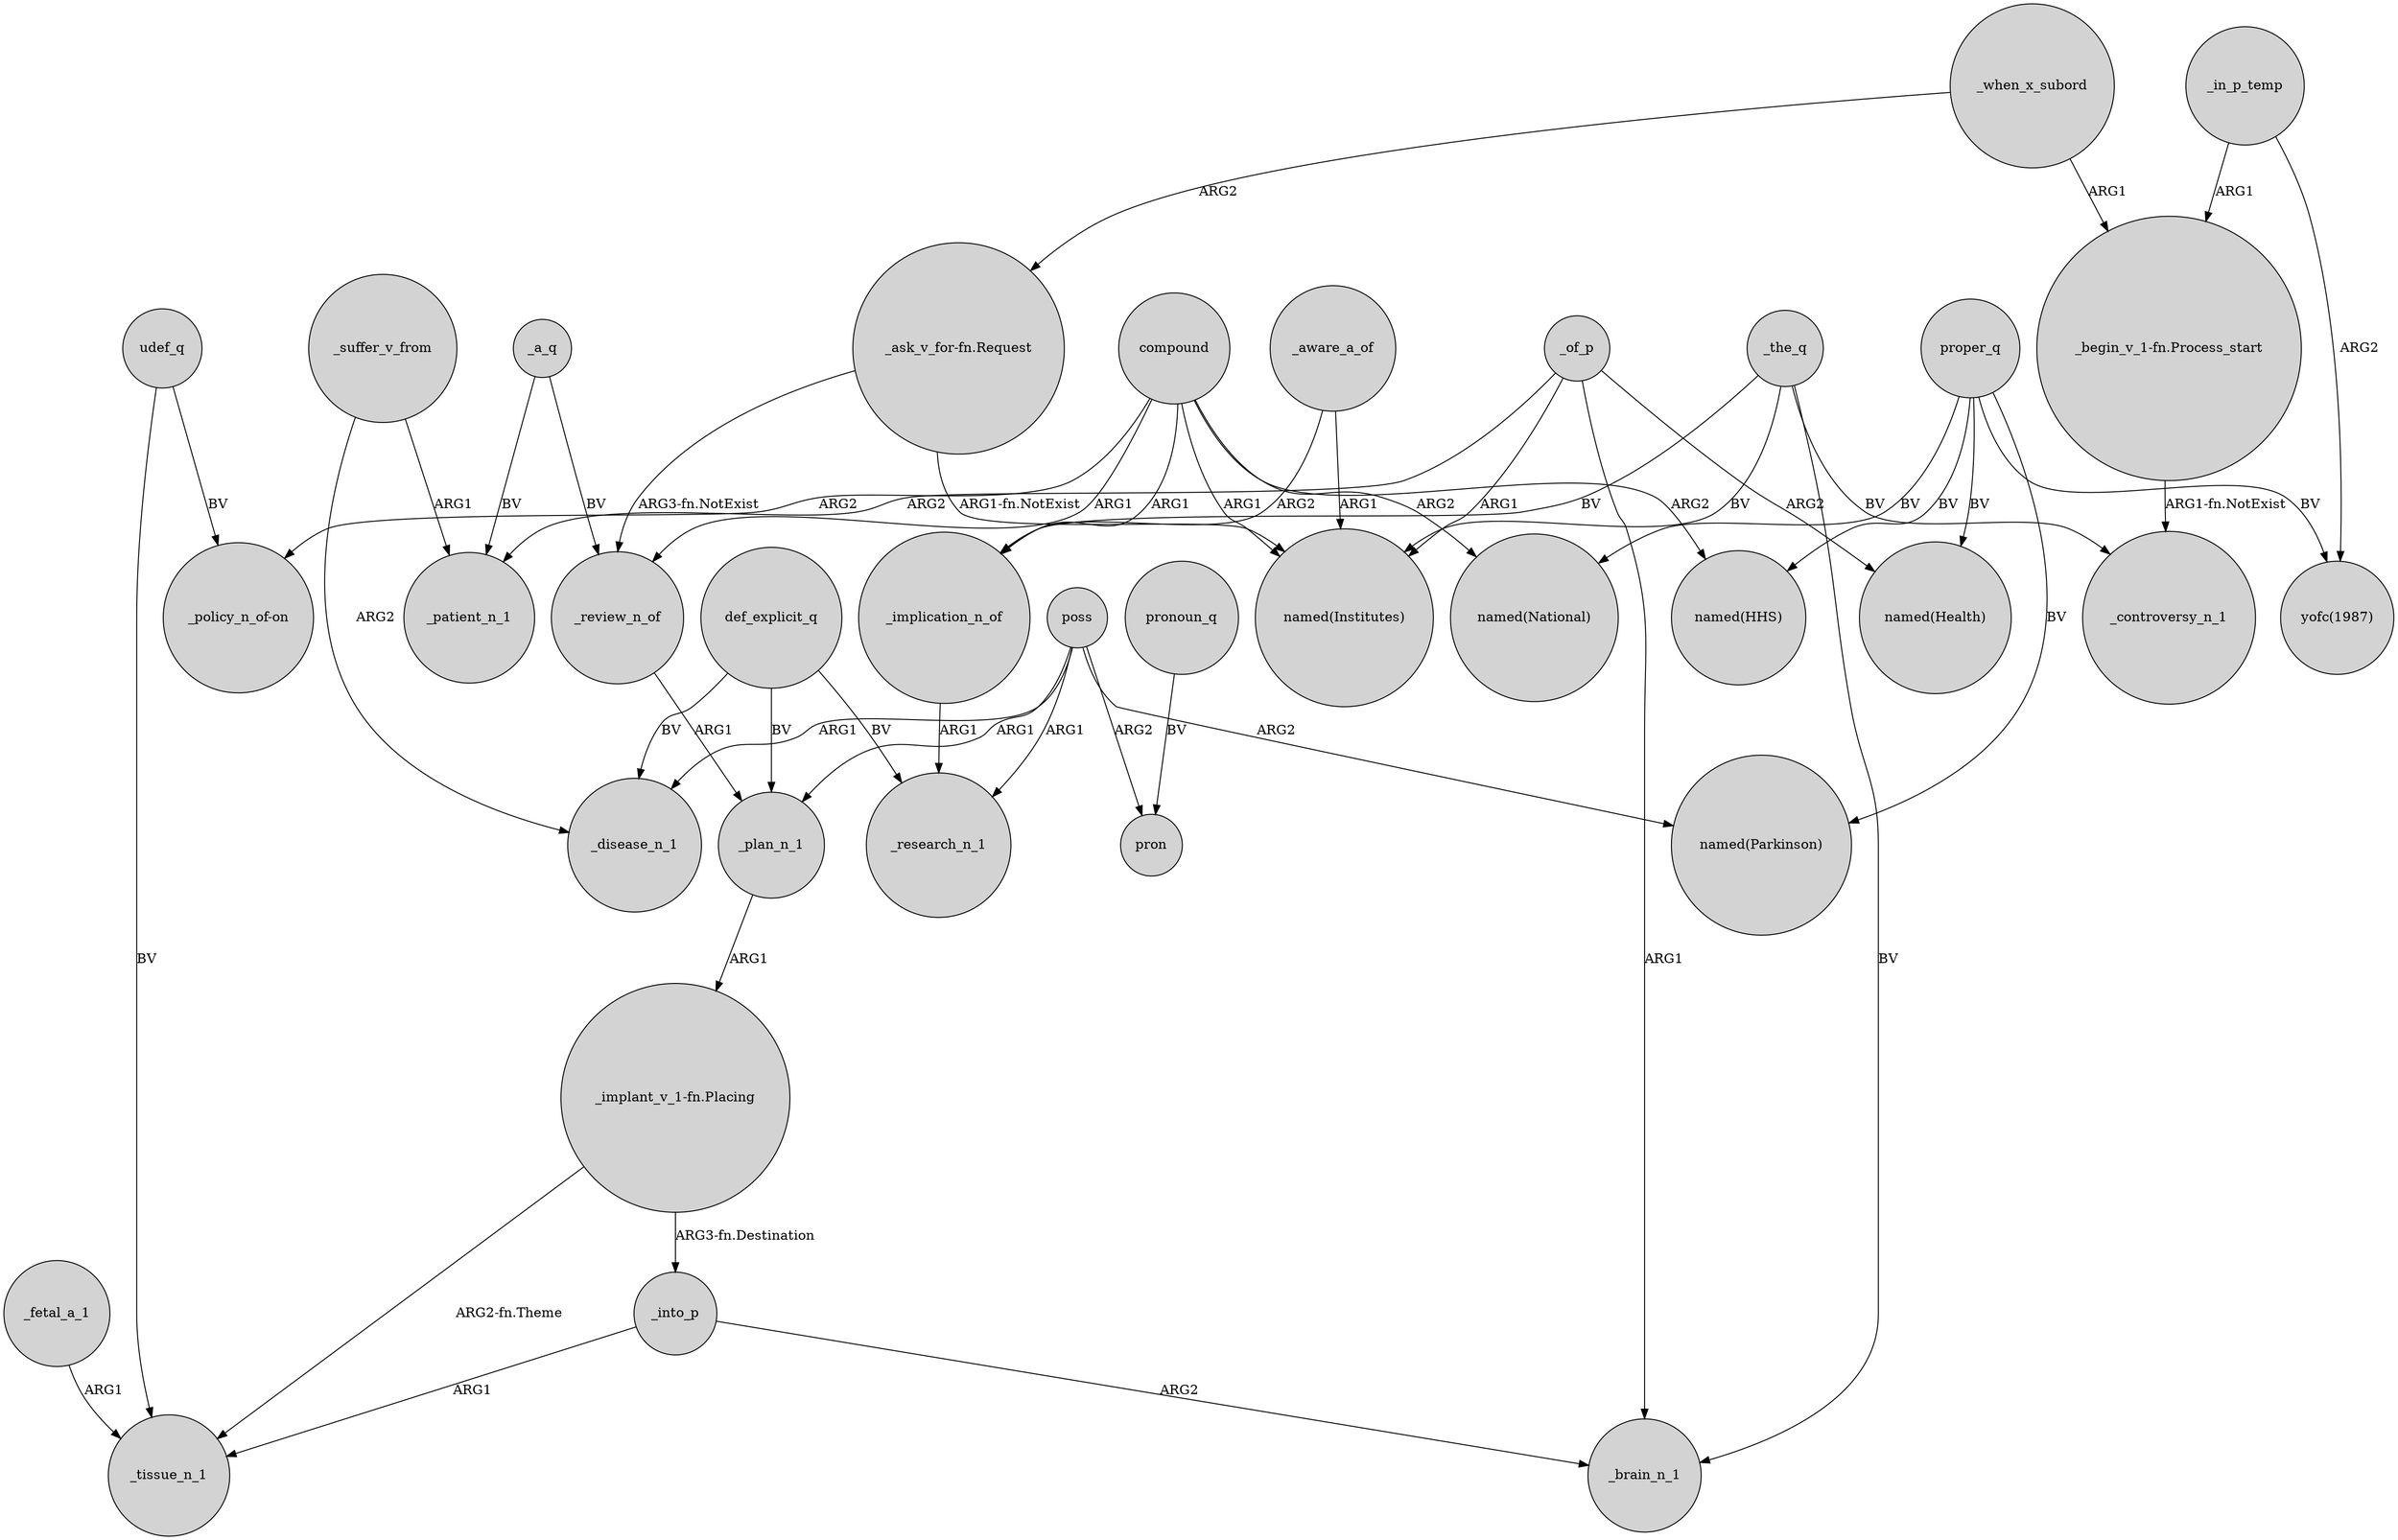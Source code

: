 digraph {
	node [shape=circle style=filled]
	poss -> _plan_n_1 [label=ARG1]
	_in_p_temp -> "yofc(1987)" [label=ARG2]
	compound -> _implication_n_of [label=ARG1]
	_aware_a_of -> "named(Institutes)" [label=ARG1]
	poss -> pron [label=ARG2]
	poss -> _research_n_1 [label=ARG1]
	poss -> _disease_n_1 [label=ARG1]
	_a_q -> _review_n_of [label=BV]
	_fetal_a_1 -> _tissue_n_1 [label=ARG1]
	compound -> "_policy_n_of-on" [label=ARG2]
	def_explicit_q -> _plan_n_1 [label=BV]
	_the_q -> _brain_n_1 [label=BV]
	proper_q -> "named(Health)" [label=BV]
	"_implant_v_1-fn.Placing" -> _tissue_n_1 [label="ARG2-fn.Theme"]
	udef_q -> "_policy_n_of-on" [label=BV]
	udef_q -> _tissue_n_1 [label=BV]
	"_begin_v_1-fn.Process_start" -> _controversy_n_1 [label="ARG1-fn.NotExist"]
	_of_p -> _patient_n_1 [label=ARG2]
	_the_q -> _controversy_n_1 [label=BV]
	_plan_n_1 -> "_implant_v_1-fn.Placing" [label=ARG1]
	_the_q -> _implication_n_of [label=BV]
	_of_p -> "named(Institutes)" [label=ARG1]
	_a_q -> _patient_n_1 [label=BV]
	"_ask_v_for-fn.Request" -> "named(Institutes)" [label="ARG1-fn.NotExist"]
	compound -> "named(National)" [label=ARG2]
	pronoun_q -> pron [label=BV]
	_suffer_v_from -> _disease_n_1 [label=ARG2]
	_into_p -> _brain_n_1 [label=ARG2]
	_review_n_of -> _plan_n_1 [label=ARG1]
	_in_p_temp -> "_begin_v_1-fn.Process_start" [label=ARG1]
	def_explicit_q -> _disease_n_1 [label=BV]
	_implication_n_of -> _research_n_1 [label=ARG1]
	proper_q -> "named(Parkinson)" [label=BV]
	_when_x_subord -> "_ask_v_for-fn.Request" [label=ARG2]
	compound -> _review_n_of [label=ARG1]
	compound -> "named(Institutes)" [label=ARG1]
	proper_q -> "yofc(1987)" [label=BV]
	_the_q -> "named(Institutes)" [label=BV]
	_of_p -> "named(Health)" [label=ARG2]
	"_ask_v_for-fn.Request" -> _review_n_of [label="ARG3-fn.NotExist"]
	proper_q -> "named(HHS)" [label=BV]
	"_implant_v_1-fn.Placing" -> _into_p [label="ARG3-fn.Destination"]
	proper_q -> "named(National)" [label=BV]
	compound -> "named(HHS)" [label=ARG2]
	poss -> "named(Parkinson)" [label=ARG2]
	_aware_a_of -> _implication_n_of [label=ARG2]
	_suffer_v_from -> _patient_n_1 [label=ARG1]
	def_explicit_q -> _research_n_1 [label=BV]
	_into_p -> _tissue_n_1 [label=ARG1]
	_of_p -> _brain_n_1 [label=ARG1]
	_when_x_subord -> "_begin_v_1-fn.Process_start" [label=ARG1]
}
